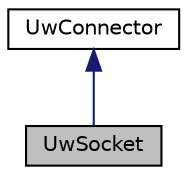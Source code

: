 digraph "UwSocket"
{
 // LATEX_PDF_SIZE
  edge [fontname="Helvetica",fontsize="10",labelfontname="Helvetica",labelfontsize="10"];
  node [fontname="Helvetica",fontsize="10",shape=record];
  Node1 [label="UwSocket",height=0.2,width=0.4,color="black", fillcolor="grey75", style="filled", fontcolor="black",tooltip="Class that implements a TCP or UDP socket."];
  Node2 -> Node1 [dir="back",color="midnightblue",fontsize="10",style="solid",fontname="Helvetica"];
  Node2 [label="UwConnector",height=0.2,width=0.4,color="black", fillcolor="white", style="filled",URL="$classUwConnector.html",tooltip="Class UwConnector allows to specify an interface between the UwDriver object and the device."];
}
